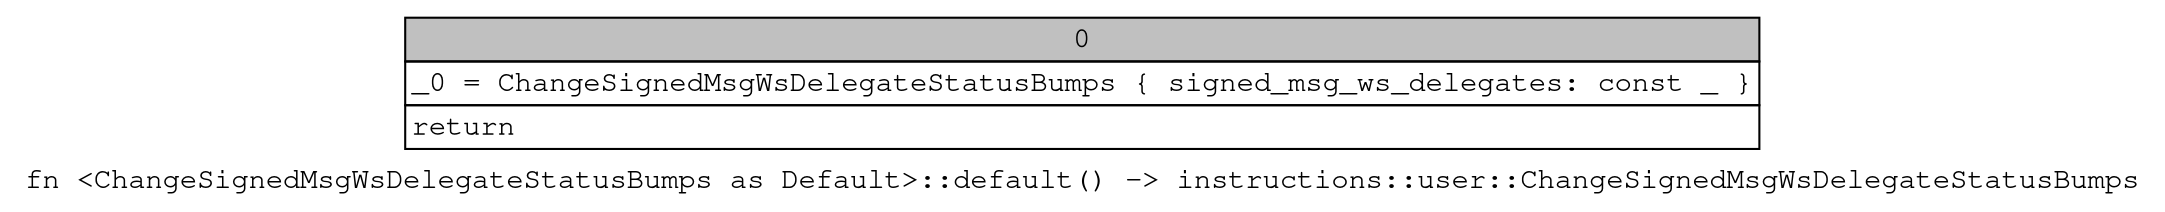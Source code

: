 digraph Mir_0_12226 {
    graph [fontname="Courier, monospace"];
    node [fontname="Courier, monospace"];
    edge [fontname="Courier, monospace"];
    label=<fn &lt;ChangeSignedMsgWsDelegateStatusBumps as Default&gt;::default() -&gt; instructions::user::ChangeSignedMsgWsDelegateStatusBumps<br align="left"/>>;
    bb0__0_12226 [shape="none", label=<<table border="0" cellborder="1" cellspacing="0"><tr><td bgcolor="gray" align="center" colspan="1">0</td></tr><tr><td align="left" balign="left">_0 = ChangeSignedMsgWsDelegateStatusBumps { signed_msg_ws_delegates: const _ }<br/></td></tr><tr><td align="left">return</td></tr></table>>];
}
